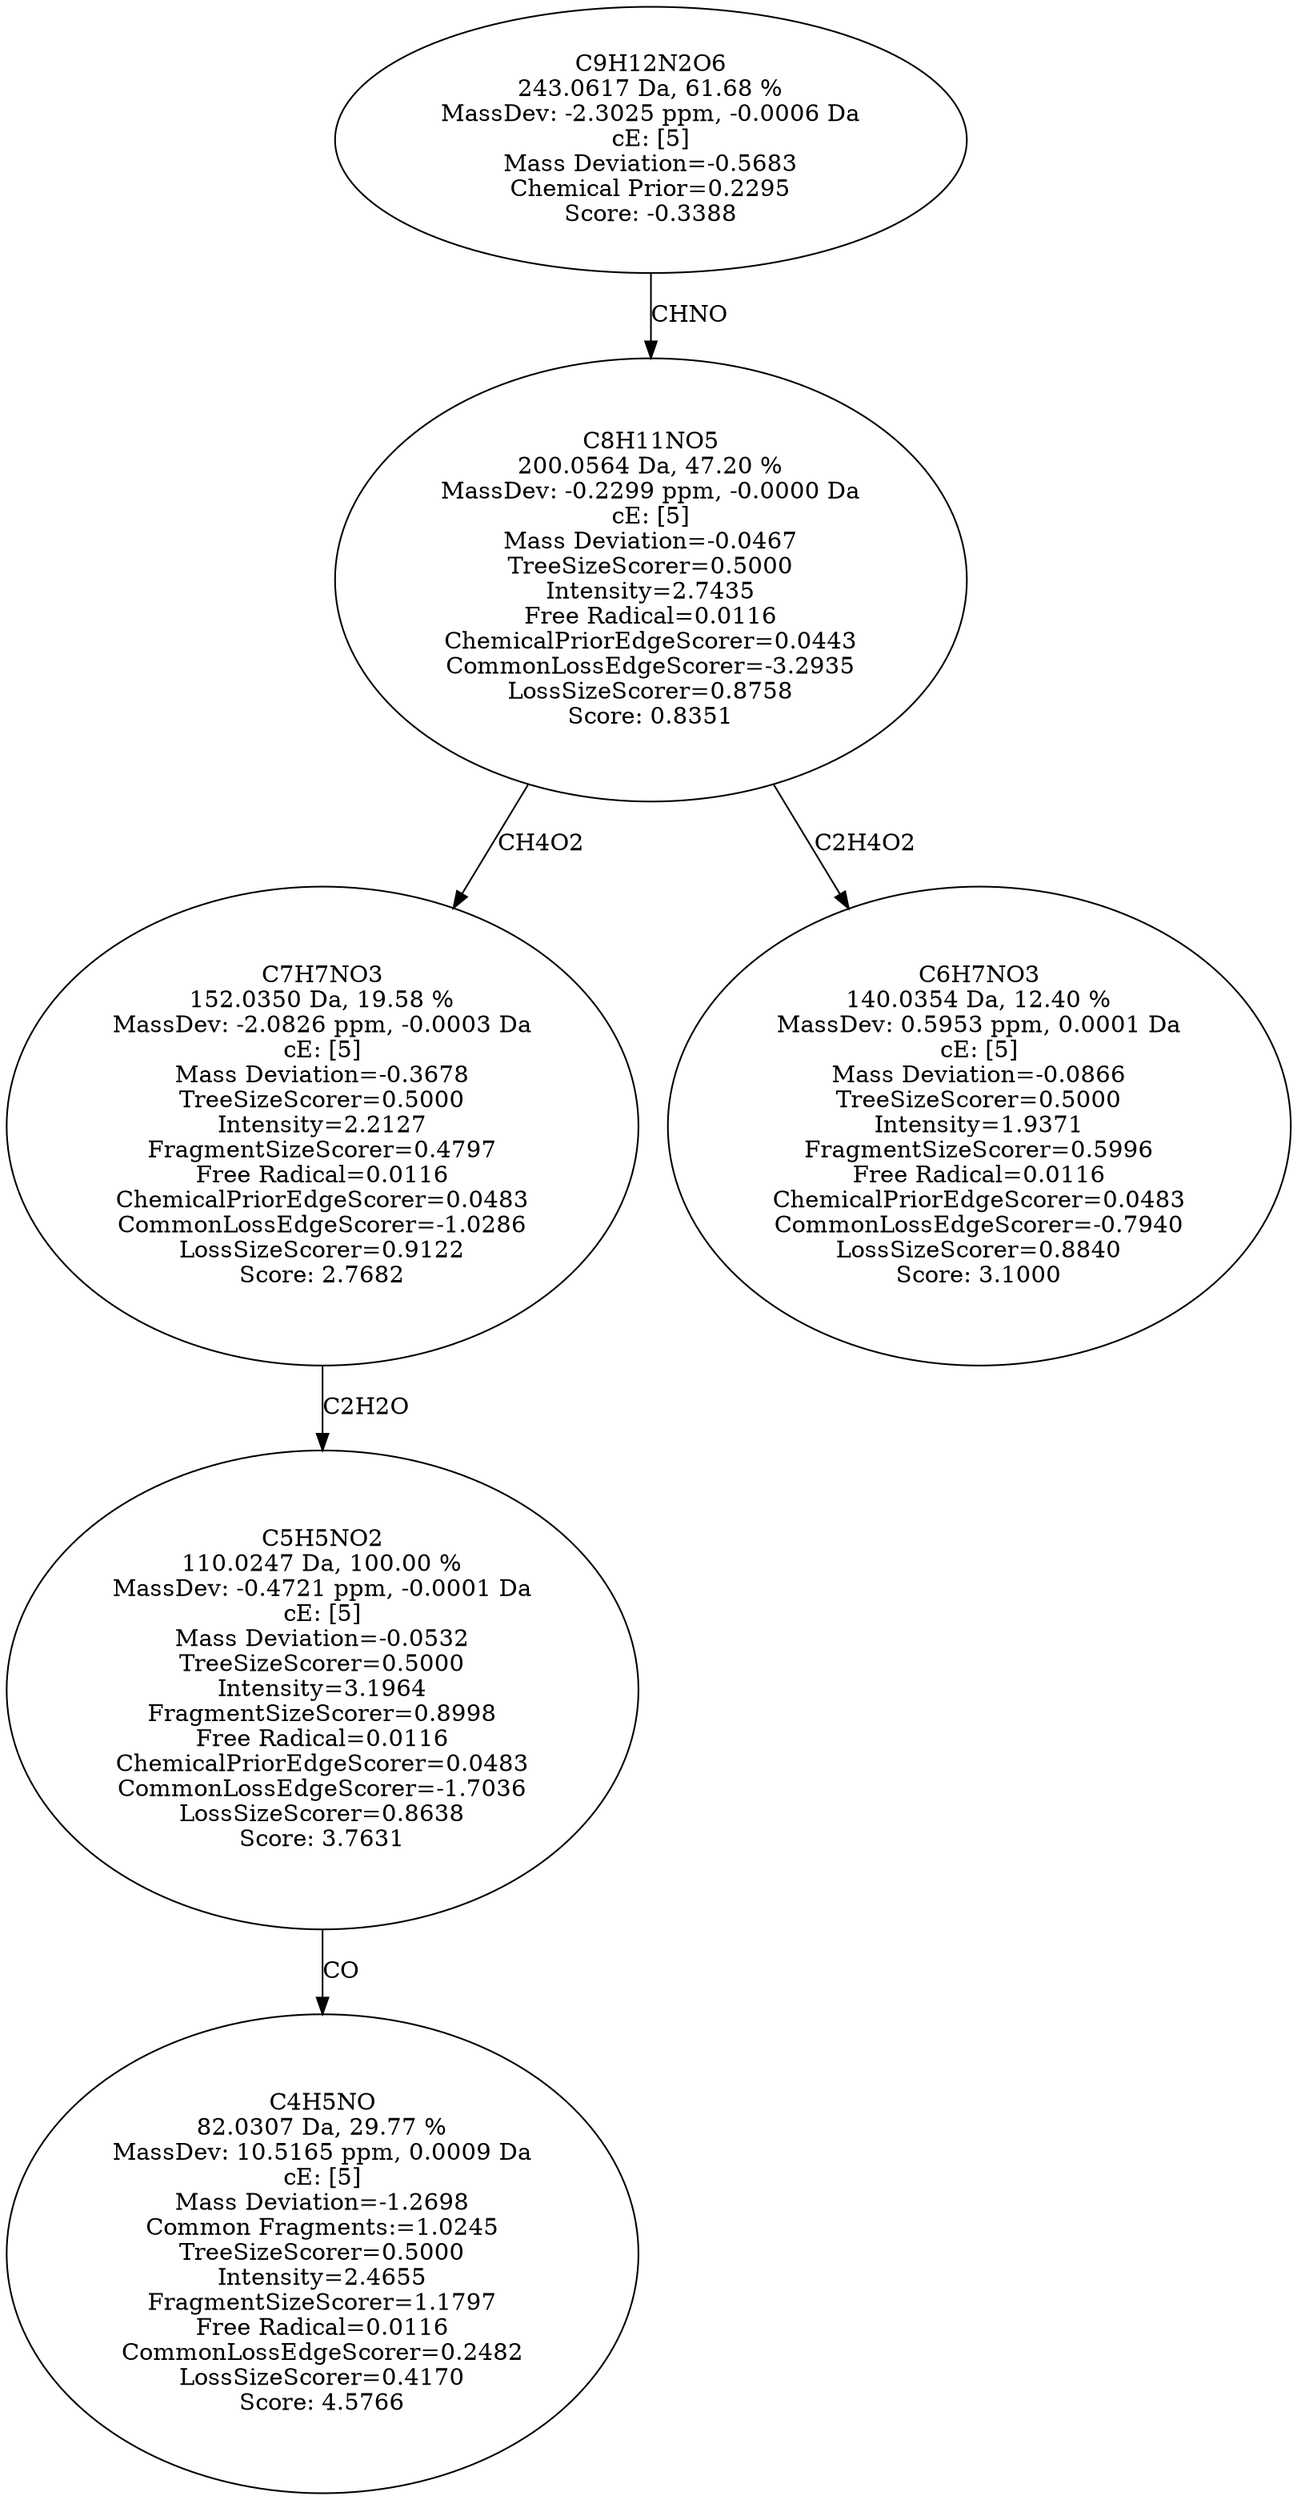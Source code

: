 strict digraph {
v1 [label="C4H5NO\n82.0307 Da, 29.77 %\nMassDev: 10.5165 ppm, 0.0009 Da\ncE: [5]\nMass Deviation=-1.2698\nCommon Fragments:=1.0245\nTreeSizeScorer=0.5000\nIntensity=2.4655\nFragmentSizeScorer=1.1797\nFree Radical=0.0116\nCommonLossEdgeScorer=0.2482\nLossSizeScorer=0.4170\nScore: 4.5766"];
v2 [label="C5H5NO2\n110.0247 Da, 100.00 %\nMassDev: -0.4721 ppm, -0.0001 Da\ncE: [5]\nMass Deviation=-0.0532\nTreeSizeScorer=0.5000\nIntensity=3.1964\nFragmentSizeScorer=0.8998\nFree Radical=0.0116\nChemicalPriorEdgeScorer=0.0483\nCommonLossEdgeScorer=-1.7036\nLossSizeScorer=0.8638\nScore: 3.7631"];
v3 [label="C7H7NO3\n152.0350 Da, 19.58 %\nMassDev: -2.0826 ppm, -0.0003 Da\ncE: [5]\nMass Deviation=-0.3678\nTreeSizeScorer=0.5000\nIntensity=2.2127\nFragmentSizeScorer=0.4797\nFree Radical=0.0116\nChemicalPriorEdgeScorer=0.0483\nCommonLossEdgeScorer=-1.0286\nLossSizeScorer=0.9122\nScore: 2.7682"];
v4 [label="C6H7NO3\n140.0354 Da, 12.40 %\nMassDev: 0.5953 ppm, 0.0001 Da\ncE: [5]\nMass Deviation=-0.0866\nTreeSizeScorer=0.5000\nIntensity=1.9371\nFragmentSizeScorer=0.5996\nFree Radical=0.0116\nChemicalPriorEdgeScorer=0.0483\nCommonLossEdgeScorer=-0.7940\nLossSizeScorer=0.8840\nScore: 3.1000"];
v5 [label="C8H11NO5\n200.0564 Da, 47.20 %\nMassDev: -0.2299 ppm, -0.0000 Da\ncE: [5]\nMass Deviation=-0.0467\nTreeSizeScorer=0.5000\nIntensity=2.7435\nFree Radical=0.0116\nChemicalPriorEdgeScorer=0.0443\nCommonLossEdgeScorer=-3.2935\nLossSizeScorer=0.8758\nScore: 0.8351"];
v6 [label="C9H12N2O6\n243.0617 Da, 61.68 %\nMassDev: -2.3025 ppm, -0.0006 Da\ncE: [5]\nMass Deviation=-0.5683\nChemical Prior=0.2295\nScore: -0.3388"];
v2 -> v1 [label="CO"];
v3 -> v2 [label="C2H2O"];
v5 -> v3 [label="CH4O2"];
v5 -> v4 [label="C2H4O2"];
v6 -> v5 [label="CHNO"];
}